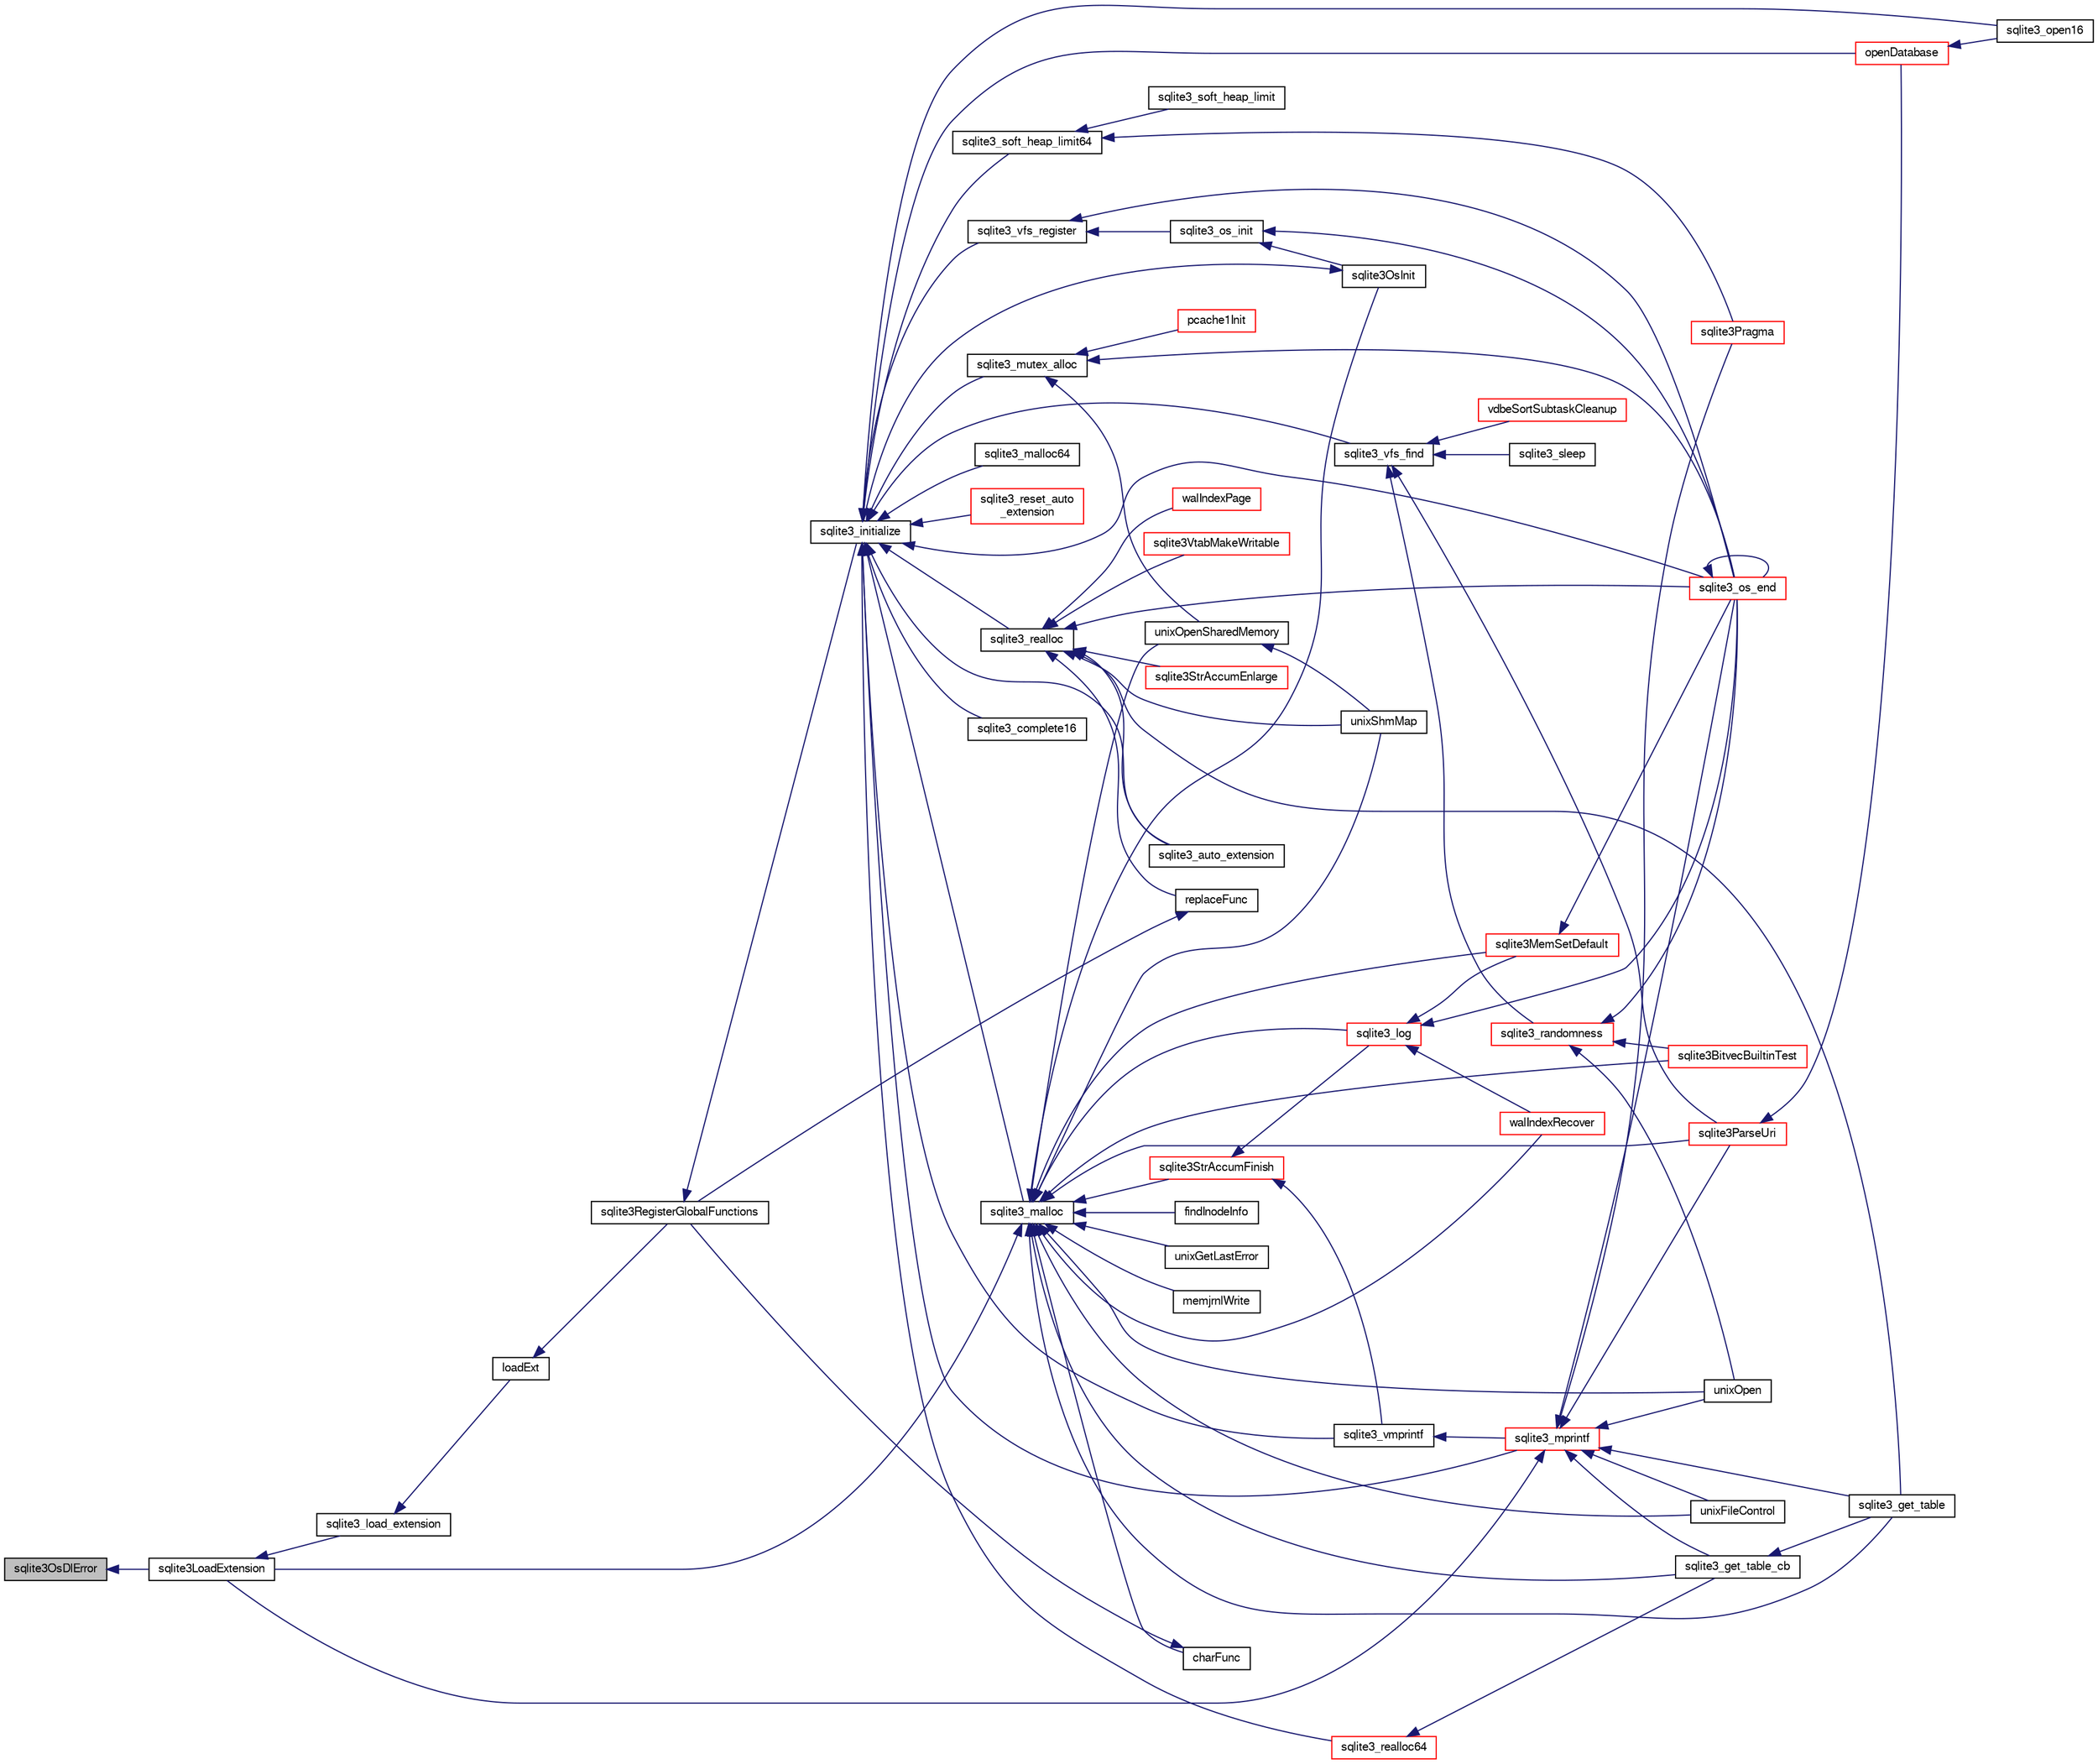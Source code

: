 digraph "sqlite3OsDlError"
{
  edge [fontname="FreeSans",fontsize="10",labelfontname="FreeSans",labelfontsize="10"];
  node [fontname="FreeSans",fontsize="10",shape=record];
  rankdir="LR";
  Node609890 [label="sqlite3OsDlError",height=0.2,width=0.4,color="black", fillcolor="grey75", style="filled", fontcolor="black"];
  Node609890 -> Node609891 [dir="back",color="midnightblue",fontsize="10",style="solid",fontname="FreeSans"];
  Node609891 [label="sqlite3LoadExtension",height=0.2,width=0.4,color="black", fillcolor="white", style="filled",URL="$sqlite3_8c.html#a3b46232455de4779a67c63b2c9004245"];
  Node609891 -> Node609892 [dir="back",color="midnightblue",fontsize="10",style="solid",fontname="FreeSans"];
  Node609892 [label="sqlite3_load_extension",height=0.2,width=0.4,color="black", fillcolor="white", style="filled",URL="$sqlite3_8h.html#a9ddf80e7265851b2d79e85aa1f4087b2"];
  Node609892 -> Node609893 [dir="back",color="midnightblue",fontsize="10",style="solid",fontname="FreeSans"];
  Node609893 [label="loadExt",height=0.2,width=0.4,color="black", fillcolor="white", style="filled",URL="$sqlite3_8c.html#a9f9125be634178265fb95e98b8304548"];
  Node609893 -> Node609894 [dir="back",color="midnightblue",fontsize="10",style="solid",fontname="FreeSans"];
  Node609894 [label="sqlite3RegisterGlobalFunctions",height=0.2,width=0.4,color="black", fillcolor="white", style="filled",URL="$sqlite3_8c.html#a9f75bd111010f29e1b8d74344473c4ec"];
  Node609894 -> Node609895 [dir="back",color="midnightblue",fontsize="10",style="solid",fontname="FreeSans"];
  Node609895 [label="sqlite3_initialize",height=0.2,width=0.4,color="black", fillcolor="white", style="filled",URL="$sqlite3_8h.html#ab0c0ee2d5d4cf8b28e9572296a8861df"];
  Node609895 -> Node609896 [dir="back",color="midnightblue",fontsize="10",style="solid",fontname="FreeSans"];
  Node609896 [label="sqlite3_vfs_find",height=0.2,width=0.4,color="black", fillcolor="white", style="filled",URL="$sqlite3_8h.html#ac201a26de3dfa1d6deb8069eb8d95627"];
  Node609896 -> Node609897 [dir="back",color="midnightblue",fontsize="10",style="solid",fontname="FreeSans"];
  Node609897 [label="sqlite3_randomness",height=0.2,width=0.4,color="red", fillcolor="white", style="filled",URL="$sqlite3_8h.html#aa452ad88657d4606e137b09c4e9315c7"];
  Node609897 -> Node609901 [dir="back",color="midnightblue",fontsize="10",style="solid",fontname="FreeSans"];
  Node609901 [label="unixOpen",height=0.2,width=0.4,color="black", fillcolor="white", style="filled",URL="$sqlite3_8c.html#a8ed5efc47b6e14f7805cd1bb9b215775"];
  Node609897 -> Node609902 [dir="back",color="midnightblue",fontsize="10",style="solid",fontname="FreeSans"];
  Node609902 [label="sqlite3_os_end",height=0.2,width=0.4,color="red", fillcolor="white", style="filled",URL="$sqlite3_8h.html#a2288c95881ecca13d994e42b6a958906"];
  Node609902 -> Node609902 [dir="back",color="midnightblue",fontsize="10",style="solid",fontname="FreeSans"];
  Node609897 -> Node609904 [dir="back",color="midnightblue",fontsize="10",style="solid",fontname="FreeSans"];
  Node609904 [label="sqlite3BitvecBuiltinTest",height=0.2,width=0.4,color="red", fillcolor="white", style="filled",URL="$sqlite3_8c.html#a9b4e3e921ce1ede6f10a9106c034ff9b"];
  Node609896 -> Node610300 [dir="back",color="midnightblue",fontsize="10",style="solid",fontname="FreeSans"];
  Node610300 [label="vdbeSortSubtaskCleanup",height=0.2,width=0.4,color="red", fillcolor="white", style="filled",URL="$sqlite3_8c.html#abc8ce4c3ef58cc10f5b27642aab32b30"];
  Node609896 -> Node610303 [dir="back",color="midnightblue",fontsize="10",style="solid",fontname="FreeSans"];
  Node610303 [label="sqlite3ParseUri",height=0.2,width=0.4,color="red", fillcolor="white", style="filled",URL="$sqlite3_8c.html#aaa912f29a67460d8b2186c97056e8767"];
  Node610303 -> Node610146 [dir="back",color="midnightblue",fontsize="10",style="solid",fontname="FreeSans"];
  Node610146 [label="openDatabase",height=0.2,width=0.4,color="red", fillcolor="white", style="filled",URL="$sqlite3_8c.html#a6a9c3bc3a64234e863413f41db473758"];
  Node610146 -> Node610149 [dir="back",color="midnightblue",fontsize="10",style="solid",fontname="FreeSans"];
  Node610149 [label="sqlite3_open16",height=0.2,width=0.4,color="black", fillcolor="white", style="filled",URL="$sqlite3_8h.html#adbc401bb96713f32e553db32f6f3ca33"];
  Node609896 -> Node610304 [dir="back",color="midnightblue",fontsize="10",style="solid",fontname="FreeSans"];
  Node610304 [label="sqlite3_sleep",height=0.2,width=0.4,color="black", fillcolor="white", style="filled",URL="$sqlite3_8h.html#ad0c133ddbbecb6433f3c6ebef8966efa"];
  Node609895 -> Node610305 [dir="back",color="midnightblue",fontsize="10",style="solid",fontname="FreeSans"];
  Node610305 [label="sqlite3_vfs_register",height=0.2,width=0.4,color="black", fillcolor="white", style="filled",URL="$sqlite3_8h.html#a7184b289ccd4c4c7200589137d88c4ae"];
  Node610305 -> Node610306 [dir="back",color="midnightblue",fontsize="10",style="solid",fontname="FreeSans"];
  Node610306 [label="sqlite3_os_init",height=0.2,width=0.4,color="black", fillcolor="white", style="filled",URL="$sqlite3_8h.html#acebc2290d00a32d3afe2361f2979038b"];
  Node610306 -> Node610307 [dir="back",color="midnightblue",fontsize="10",style="solid",fontname="FreeSans"];
  Node610307 [label="sqlite3OsInit",height=0.2,width=0.4,color="black", fillcolor="white", style="filled",URL="$sqlite3_8c.html#afeaa886fe1ca086a30fd278b1d069762"];
  Node610307 -> Node609895 [dir="back",color="midnightblue",fontsize="10",style="solid",fontname="FreeSans"];
  Node610306 -> Node609902 [dir="back",color="midnightblue",fontsize="10",style="solid",fontname="FreeSans"];
  Node610305 -> Node609902 [dir="back",color="midnightblue",fontsize="10",style="solid",fontname="FreeSans"];
  Node609895 -> Node610308 [dir="back",color="midnightblue",fontsize="10",style="solid",fontname="FreeSans"];
  Node610308 [label="sqlite3_mutex_alloc",height=0.2,width=0.4,color="black", fillcolor="white", style="filled",URL="$sqlite3_8h.html#aa3f89418cd18e99596435c958b29b650"];
  Node610308 -> Node610309 [dir="back",color="midnightblue",fontsize="10",style="solid",fontname="FreeSans"];
  Node610309 [label="unixOpenSharedMemory",height=0.2,width=0.4,color="black", fillcolor="white", style="filled",URL="$sqlite3_8c.html#a30775afa2e08ca6ddc7853326afed7c7"];
  Node610309 -> Node610310 [dir="back",color="midnightblue",fontsize="10",style="solid",fontname="FreeSans"];
  Node610310 [label="unixShmMap",height=0.2,width=0.4,color="black", fillcolor="white", style="filled",URL="$sqlite3_8c.html#aeaa77f0ab08a4f4ee5f86e8c9727e974"];
  Node610308 -> Node609902 [dir="back",color="midnightblue",fontsize="10",style="solid",fontname="FreeSans"];
  Node610308 -> Node610311 [dir="back",color="midnightblue",fontsize="10",style="solid",fontname="FreeSans"];
  Node610311 [label="pcache1Init",height=0.2,width=0.4,color="red", fillcolor="white", style="filled",URL="$sqlite3_8c.html#a05e9c1daf3dd812db1d769b69b20e069"];
  Node609895 -> Node610381 [dir="back",color="midnightblue",fontsize="10",style="solid",fontname="FreeSans"];
  Node610381 [label="sqlite3_soft_heap_limit64",height=0.2,width=0.4,color="black", fillcolor="white", style="filled",URL="$sqlite3_8h.html#ab37b3a4d1652e3acb2c43d1252e6b852"];
  Node610381 -> Node610382 [dir="back",color="midnightblue",fontsize="10",style="solid",fontname="FreeSans"];
  Node610382 [label="sqlite3_soft_heap_limit",height=0.2,width=0.4,color="black", fillcolor="white", style="filled",URL="$sqlite3_8h.html#a18c3472581de3072201723e798524fdc"];
  Node610381 -> Node609989 [dir="back",color="midnightblue",fontsize="10",style="solid",fontname="FreeSans"];
  Node609989 [label="sqlite3Pragma",height=0.2,width=0.4,color="red", fillcolor="white", style="filled",URL="$sqlite3_8c.html#a111391370f58f8e6a6eca51fd34d62ed"];
  Node609895 -> Node610383 [dir="back",color="midnightblue",fontsize="10",style="solid",fontname="FreeSans"];
  Node610383 [label="sqlite3_malloc",height=0.2,width=0.4,color="black", fillcolor="white", style="filled",URL="$sqlite3_8h.html#a510e31845345737f17d86ce0b2328356"];
  Node610383 -> Node610307 [dir="back",color="midnightblue",fontsize="10",style="solid",fontname="FreeSans"];
  Node610383 -> Node610379 [dir="back",color="midnightblue",fontsize="10",style="solid",fontname="FreeSans"];
  Node610379 [label="sqlite3MemSetDefault",height=0.2,width=0.4,color="red", fillcolor="white", style="filled",URL="$sqlite3_8c.html#a162fbfd727e92c5f8f72625b5ff62549"];
  Node610379 -> Node609902 [dir="back",color="midnightblue",fontsize="10",style="solid",fontname="FreeSans"];
  Node610383 -> Node610384 [dir="back",color="midnightblue",fontsize="10",style="solid",fontname="FreeSans"];
  Node610384 [label="sqlite3StrAccumFinish",height=0.2,width=0.4,color="red", fillcolor="white", style="filled",URL="$sqlite3_8c.html#adb7f26b10ac1b847db6f000ef4c2e2ba"];
  Node610384 -> Node610458 [dir="back",color="midnightblue",fontsize="10",style="solid",fontname="FreeSans"];
  Node610458 [label="sqlite3_vmprintf",height=0.2,width=0.4,color="black", fillcolor="white", style="filled",URL="$sqlite3_8h.html#ac240de67ddf003828f16a6d9dd3fa3ca"];
  Node610458 -> Node610459 [dir="back",color="midnightblue",fontsize="10",style="solid",fontname="FreeSans"];
  Node610459 [label="sqlite3_mprintf",height=0.2,width=0.4,color="red", fillcolor="white", style="filled",URL="$sqlite3_8h.html#a9533933e57f7ccbb48c32041ce3a8862"];
  Node610459 -> Node609900 [dir="back",color="midnightblue",fontsize="10",style="solid",fontname="FreeSans"];
  Node609900 [label="unixFileControl",height=0.2,width=0.4,color="black", fillcolor="white", style="filled",URL="$sqlite3_8c.html#ad71f213fa385cc58f307cefd953c03ae"];
  Node610459 -> Node609901 [dir="back",color="midnightblue",fontsize="10",style="solid",fontname="FreeSans"];
  Node610459 -> Node609902 [dir="back",color="midnightblue",fontsize="10",style="solid",fontname="FreeSans"];
  Node610459 -> Node609891 [dir="back",color="midnightblue",fontsize="10",style="solid",fontname="FreeSans"];
  Node610459 -> Node609989 [dir="back",color="midnightblue",fontsize="10",style="solid",fontname="FreeSans"];
  Node610459 -> Node610462 [dir="back",color="midnightblue",fontsize="10",style="solid",fontname="FreeSans"];
  Node610462 [label="sqlite3_get_table_cb",height=0.2,width=0.4,color="black", fillcolor="white", style="filled",URL="$sqlite3_8c.html#a1dbaba1b543953c0dade97357c5866b1"];
  Node610462 -> Node610105 [dir="back",color="midnightblue",fontsize="10",style="solid",fontname="FreeSans"];
  Node610105 [label="sqlite3_get_table",height=0.2,width=0.4,color="black", fillcolor="white", style="filled",URL="$sqlite3_8h.html#a5effeac4e12df57beaa35c5be1f61579"];
  Node610459 -> Node610105 [dir="back",color="midnightblue",fontsize="10",style="solid",fontname="FreeSans"];
  Node610459 -> Node610303 [dir="back",color="midnightblue",fontsize="10",style="solid",fontname="FreeSans"];
  Node610384 -> Node610566 [dir="back",color="midnightblue",fontsize="10",style="solid",fontname="FreeSans"];
  Node610566 [label="sqlite3_log",height=0.2,width=0.4,color="red", fillcolor="white", style="filled",URL="$sqlite3_8h.html#a298c9699bf9c143662c6b1fec4b2dc3b"];
  Node610566 -> Node610379 [dir="back",color="midnightblue",fontsize="10",style="solid",fontname="FreeSans"];
  Node610566 -> Node609902 [dir="back",color="midnightblue",fontsize="10",style="solid",fontname="FreeSans"];
  Node610566 -> Node610494 [dir="back",color="midnightblue",fontsize="10",style="solid",fontname="FreeSans"];
  Node610494 [label="walIndexRecover",height=0.2,width=0.4,color="red", fillcolor="white", style="filled",URL="$sqlite3_8c.html#ab4ee99f3710323acbeb6c495dd18d205"];
  Node610383 -> Node610566 [dir="back",color="midnightblue",fontsize="10",style="solid",fontname="FreeSans"];
  Node610383 -> Node610645 [dir="back",color="midnightblue",fontsize="10",style="solid",fontname="FreeSans"];
  Node610645 [label="findInodeInfo",height=0.2,width=0.4,color="black", fillcolor="white", style="filled",URL="$sqlite3_8c.html#ac92c39062e69a79c4a62dfd55242c782"];
  Node610383 -> Node609900 [dir="back",color="midnightblue",fontsize="10",style="solid",fontname="FreeSans"];
  Node610383 -> Node610309 [dir="back",color="midnightblue",fontsize="10",style="solid",fontname="FreeSans"];
  Node610383 -> Node610310 [dir="back",color="midnightblue",fontsize="10",style="solid",fontname="FreeSans"];
  Node610383 -> Node609901 [dir="back",color="midnightblue",fontsize="10",style="solid",fontname="FreeSans"];
  Node610383 -> Node610477 [dir="back",color="midnightblue",fontsize="10",style="solid",fontname="FreeSans"];
  Node610477 [label="unixGetLastError",height=0.2,width=0.4,color="black", fillcolor="white", style="filled",URL="$sqlite3_8c.html#aed1e42f49d74b419c3c85b559dd61240"];
  Node610383 -> Node609904 [dir="back",color="midnightblue",fontsize="10",style="solid",fontname="FreeSans"];
  Node610383 -> Node610494 [dir="back",color="midnightblue",fontsize="10",style="solid",fontname="FreeSans"];
  Node610383 -> Node610646 [dir="back",color="midnightblue",fontsize="10",style="solid",fontname="FreeSans"];
  Node610646 [label="memjrnlWrite",height=0.2,width=0.4,color="black", fillcolor="white", style="filled",URL="$sqlite3_8c.html#af8bd7d5d7eafce5542f8de300a120c47"];
  Node610383 -> Node610647 [dir="back",color="midnightblue",fontsize="10",style="solid",fontname="FreeSans"];
  Node610647 [label="charFunc",height=0.2,width=0.4,color="black", fillcolor="white", style="filled",URL="$sqlite3_8c.html#ab9b72ce47fcea3c3b92e816435a0fd91"];
  Node610647 -> Node609894 [dir="back",color="midnightblue",fontsize="10",style="solid",fontname="FreeSans"];
  Node610383 -> Node609891 [dir="back",color="midnightblue",fontsize="10",style="solid",fontname="FreeSans"];
  Node610383 -> Node610462 [dir="back",color="midnightblue",fontsize="10",style="solid",fontname="FreeSans"];
  Node610383 -> Node610105 [dir="back",color="midnightblue",fontsize="10",style="solid",fontname="FreeSans"];
  Node610383 -> Node610303 [dir="back",color="midnightblue",fontsize="10",style="solid",fontname="FreeSans"];
  Node609895 -> Node610648 [dir="back",color="midnightblue",fontsize="10",style="solid",fontname="FreeSans"];
  Node610648 [label="sqlite3_malloc64",height=0.2,width=0.4,color="black", fillcolor="white", style="filled",URL="$sqlite3_8h.html#a12b7ee85e539ea28c130c5c75b96a82a"];
  Node609895 -> Node610649 [dir="back",color="midnightblue",fontsize="10",style="solid",fontname="FreeSans"];
  Node610649 [label="sqlite3_realloc",height=0.2,width=0.4,color="black", fillcolor="white", style="filled",URL="$sqlite3_8h.html#a627f0eeface58024ef47403d8cc76b35"];
  Node610649 -> Node610650 [dir="back",color="midnightblue",fontsize="10",style="solid",fontname="FreeSans"];
  Node610650 [label="sqlite3StrAccumEnlarge",height=0.2,width=0.4,color="red", fillcolor="white", style="filled",URL="$sqlite3_8c.html#a38976500a97c69d65086eeccca82dd96"];
  Node610649 -> Node610310 [dir="back",color="midnightblue",fontsize="10",style="solid",fontname="FreeSans"];
  Node610649 -> Node609902 [dir="back",color="midnightblue",fontsize="10",style="solid",fontname="FreeSans"];
  Node610649 -> Node610656 [dir="back",color="midnightblue",fontsize="10",style="solid",fontname="FreeSans"];
  Node610656 [label="walIndexPage",height=0.2,width=0.4,color="red", fillcolor="white", style="filled",URL="$sqlite3_8c.html#affd3251fd1aa1218170d421177256e24"];
  Node610649 -> Node610519 [dir="back",color="midnightblue",fontsize="10",style="solid",fontname="FreeSans"];
  Node610519 [label="replaceFunc",height=0.2,width=0.4,color="black", fillcolor="white", style="filled",URL="$sqlite3_8c.html#a752b98a7c55d204c397a4902b49b1ce4"];
  Node610519 -> Node609894 [dir="back",color="midnightblue",fontsize="10",style="solid",fontname="FreeSans"];
  Node610649 -> Node610665 [dir="back",color="midnightblue",fontsize="10",style="solid",fontname="FreeSans"];
  Node610665 [label="sqlite3_auto_extension",height=0.2,width=0.4,color="black", fillcolor="white", style="filled",URL="$sqlite3_8h.html#a85a95b45e94f6bcd52aa39b6acdb36d7"];
  Node610649 -> Node610105 [dir="back",color="midnightblue",fontsize="10",style="solid",fontname="FreeSans"];
  Node610649 -> Node610666 [dir="back",color="midnightblue",fontsize="10",style="solid",fontname="FreeSans"];
  Node610666 [label="sqlite3VtabMakeWritable",height=0.2,width=0.4,color="red", fillcolor="white", style="filled",URL="$sqlite3_8c.html#a58c646608238d2619371c3e8b6bc0d86"];
  Node609895 -> Node610667 [dir="back",color="midnightblue",fontsize="10",style="solid",fontname="FreeSans"];
  Node610667 [label="sqlite3_realloc64",height=0.2,width=0.4,color="red", fillcolor="white", style="filled",URL="$sqlite3_8h.html#afe88c85e9f864a3fd92941cad197245d"];
  Node610667 -> Node610462 [dir="back",color="midnightblue",fontsize="10",style="solid",fontname="FreeSans"];
  Node609895 -> Node610458 [dir="back",color="midnightblue",fontsize="10",style="solid",fontname="FreeSans"];
  Node609895 -> Node610459 [dir="back",color="midnightblue",fontsize="10",style="solid",fontname="FreeSans"];
  Node609895 -> Node609902 [dir="back",color="midnightblue",fontsize="10",style="solid",fontname="FreeSans"];
  Node609895 -> Node610665 [dir="back",color="midnightblue",fontsize="10",style="solid",fontname="FreeSans"];
  Node609895 -> Node610767 [dir="back",color="midnightblue",fontsize="10",style="solid",fontname="FreeSans"];
  Node610767 [label="sqlite3_reset_auto\l_extension",height=0.2,width=0.4,color="red", fillcolor="white", style="filled",URL="$sqlite3_8h.html#ac33f4064ae6690cada7bdc89e8153ffc"];
  Node609895 -> Node610632 [dir="back",color="midnightblue",fontsize="10",style="solid",fontname="FreeSans"];
  Node610632 [label="sqlite3_complete16",height=0.2,width=0.4,color="black", fillcolor="white", style="filled",URL="$sqlite3_8h.html#a3260341c2ef82787acca48414a1d03a1"];
  Node609895 -> Node610146 [dir="back",color="midnightblue",fontsize="10",style="solid",fontname="FreeSans"];
  Node609895 -> Node610149 [dir="back",color="midnightblue",fontsize="10",style="solid",fontname="FreeSans"];
}
